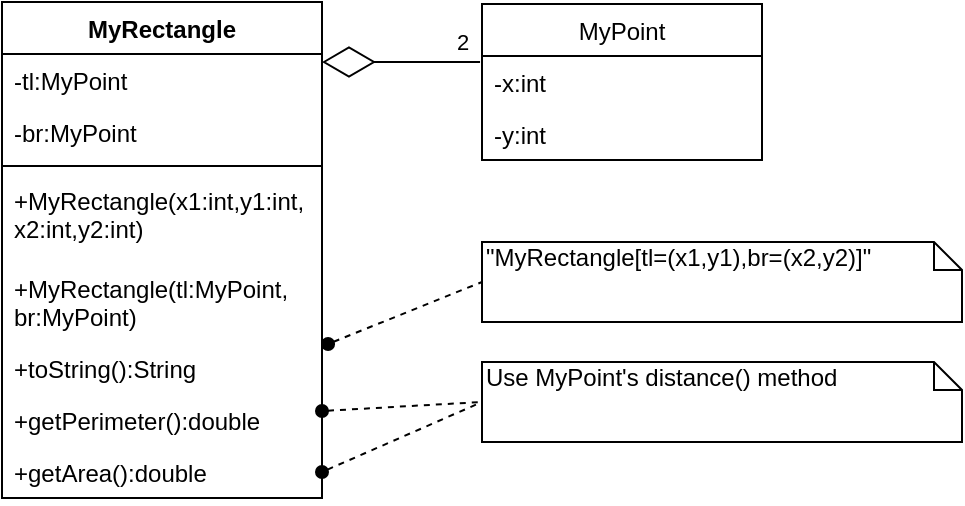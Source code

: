 <mxfile version="13.0.6" type="device"><diagram id="C5RBs43oDa-KdzZeNtuy" name="Page-1"><mxGraphModel dx="957" dy="463" grid="1" gridSize="10" guides="1" tooltips="1" connect="1" arrows="1" fold="1" page="1" pageScale="1" pageWidth="827" pageHeight="1169" math="0" shadow="0"><root><mxCell id="WIyWlLk6GJQsqaUBKTNV-0"/><mxCell id="WIyWlLk6GJQsqaUBKTNV-1" parent="WIyWlLk6GJQsqaUBKTNV-0"/><mxCell id="f5PUdCbfoxHMnuXuqhpS-1" value="MyRectangle" style="swimlane;fontStyle=1;align=center;verticalAlign=top;childLayout=stackLayout;horizontal=1;startSize=26;horizontalStack=0;resizeParent=1;resizeParentMax=0;resizeLast=0;collapsible=1;marginBottom=0;" vertex="1" parent="WIyWlLk6GJQsqaUBKTNV-1"><mxGeometry x="40" y="40" width="160" height="248" as="geometry"/></mxCell><mxCell id="f5PUdCbfoxHMnuXuqhpS-2" value="-tl:MyPoint" style="text;strokeColor=none;fillColor=none;align=left;verticalAlign=top;spacingLeft=4;spacingRight=4;overflow=hidden;rotatable=0;points=[[0,0.5],[1,0.5]];portConstraint=eastwest;" vertex="1" parent="f5PUdCbfoxHMnuXuqhpS-1"><mxGeometry y="26" width="160" height="26" as="geometry"/></mxCell><mxCell id="f5PUdCbfoxHMnuXuqhpS-12" value="-br:MyPoint" style="text;strokeColor=none;fillColor=none;align=left;verticalAlign=top;spacingLeft=4;spacingRight=4;overflow=hidden;rotatable=0;points=[[0,0.5],[1,0.5]];portConstraint=eastwest;" vertex="1" parent="f5PUdCbfoxHMnuXuqhpS-1"><mxGeometry y="52" width="160" height="26" as="geometry"/></mxCell><mxCell id="f5PUdCbfoxHMnuXuqhpS-3" value="" style="line;strokeWidth=1;fillColor=none;align=left;verticalAlign=middle;spacingTop=-1;spacingLeft=3;spacingRight=3;rotatable=0;labelPosition=right;points=[];portConstraint=eastwest;" vertex="1" parent="f5PUdCbfoxHMnuXuqhpS-1"><mxGeometry y="78" width="160" height="8" as="geometry"/></mxCell><mxCell id="f5PUdCbfoxHMnuXuqhpS-4" value="+MyRectangle(x1:int,y1:int,&#xA;x2:int,y2:int)" style="text;strokeColor=none;fillColor=none;align=left;verticalAlign=top;spacingLeft=4;spacingRight=4;overflow=hidden;rotatable=0;points=[[0,0.5],[1,0.5]];portConstraint=eastwest;" vertex="1" parent="f5PUdCbfoxHMnuXuqhpS-1"><mxGeometry y="86" width="160" height="44" as="geometry"/></mxCell><mxCell id="f5PUdCbfoxHMnuXuqhpS-15" value="+MyRectangle(tl:MyPoint,&#xA;br:MyPoint)" style="text;strokeColor=none;fillColor=none;align=left;verticalAlign=top;spacingLeft=4;spacingRight=4;overflow=hidden;rotatable=0;points=[[0,0.5],[1,0.5]];portConstraint=eastwest;" vertex="1" parent="f5PUdCbfoxHMnuXuqhpS-1"><mxGeometry y="130" width="160" height="40" as="geometry"/></mxCell><mxCell id="f5PUdCbfoxHMnuXuqhpS-16" value="+toString():String" style="text;strokeColor=none;fillColor=none;align=left;verticalAlign=top;spacingLeft=4;spacingRight=4;overflow=hidden;rotatable=0;points=[[0,0.5],[1,0.5]];portConstraint=eastwest;" vertex="1" parent="f5PUdCbfoxHMnuXuqhpS-1"><mxGeometry y="170" width="160" height="26" as="geometry"/></mxCell><mxCell id="f5PUdCbfoxHMnuXuqhpS-17" value="+getPerimeter():double" style="text;strokeColor=none;fillColor=none;align=left;verticalAlign=top;spacingLeft=4;spacingRight=4;overflow=hidden;rotatable=0;points=[[0,0.5],[1,0.5]];portConstraint=eastwest;" vertex="1" parent="f5PUdCbfoxHMnuXuqhpS-1"><mxGeometry y="196" width="160" height="26" as="geometry"/></mxCell><mxCell id="f5PUdCbfoxHMnuXuqhpS-18" value="+getArea():double" style="text;strokeColor=none;fillColor=none;align=left;verticalAlign=top;spacingLeft=4;spacingRight=4;overflow=hidden;rotatable=0;points=[[0,0.5],[1,0.5]];portConstraint=eastwest;" vertex="1" parent="f5PUdCbfoxHMnuXuqhpS-1"><mxGeometry y="222" width="160" height="26" as="geometry"/></mxCell><mxCell id="f5PUdCbfoxHMnuXuqhpS-5" value="MyPoint" style="swimlane;fontStyle=0;childLayout=stackLayout;horizontal=1;startSize=26;fillColor=none;horizontalStack=0;resizeParent=1;resizeParentMax=0;resizeLast=0;collapsible=1;marginBottom=0;" vertex="1" parent="WIyWlLk6GJQsqaUBKTNV-1"><mxGeometry x="280" y="41" width="140" height="78" as="geometry"/></mxCell><mxCell id="f5PUdCbfoxHMnuXuqhpS-6" value="-x:int" style="text;strokeColor=none;fillColor=none;align=left;verticalAlign=top;spacingLeft=4;spacingRight=4;overflow=hidden;rotatable=0;points=[[0,0.5],[1,0.5]];portConstraint=eastwest;" vertex="1" parent="f5PUdCbfoxHMnuXuqhpS-5"><mxGeometry y="26" width="140" height="26" as="geometry"/></mxCell><mxCell id="f5PUdCbfoxHMnuXuqhpS-7" value="-y:int" style="text;strokeColor=none;fillColor=none;align=left;verticalAlign=top;spacingLeft=4;spacingRight=4;overflow=hidden;rotatable=0;points=[[0,0.5],[1,0.5]];portConstraint=eastwest;" vertex="1" parent="f5PUdCbfoxHMnuXuqhpS-5"><mxGeometry y="52" width="140" height="26" as="geometry"/></mxCell><mxCell id="f5PUdCbfoxHMnuXuqhpS-9" value="" style="endArrow=diamondThin;endFill=0;endSize=24;html=1;exitX=-0.007;exitY=0.115;exitDx=0;exitDy=0;exitPerimeter=0;" edge="1" parent="WIyWlLk6GJQsqaUBKTNV-1" source="f5PUdCbfoxHMnuXuqhpS-6"><mxGeometry width="160" relative="1" as="geometry"><mxPoint x="270" y="70" as="sourcePoint"/><mxPoint x="200" y="70" as="targetPoint"/></mxGeometry></mxCell><mxCell id="f5PUdCbfoxHMnuXuqhpS-11" value="&lt;div&gt;2&lt;/div&gt;" style="edgeLabel;html=1;align=center;verticalAlign=middle;resizable=0;points=[];" vertex="1" connectable="0" parent="f5PUdCbfoxHMnuXuqhpS-9"><mxGeometry x="-0.493" y="-2" relative="1" as="geometry"><mxPoint x="10.98" y="-7.99" as="offset"/></mxGeometry></mxCell><mxCell id="f5PUdCbfoxHMnuXuqhpS-19" value="&quot;MyRectangle[tl=(x1,y1),br=(x2,y2)]&quot;" style="shape=note;whiteSpace=wrap;html=1;size=14;verticalAlign=top;align=left;spacingTop=-6;" vertex="1" parent="WIyWlLk6GJQsqaUBKTNV-1"><mxGeometry x="280" y="160" width="240" height="40" as="geometry"/></mxCell><mxCell id="f5PUdCbfoxHMnuXuqhpS-20" value="" style="endArrow=none;dashed=1;html=1;startArrow=oval;startFill=1;exitX=1.019;exitY=0.038;exitDx=0;exitDy=0;exitPerimeter=0;" edge="1" parent="WIyWlLk6GJQsqaUBKTNV-1" source="f5PUdCbfoxHMnuXuqhpS-16"><mxGeometry width="50" height="50" relative="1" as="geometry"><mxPoint x="230" y="230" as="sourcePoint"/><mxPoint x="280" y="180" as="targetPoint"/></mxGeometry></mxCell><mxCell id="f5PUdCbfoxHMnuXuqhpS-22" value="Use MyPoint's distance() method" style="shape=note;whiteSpace=wrap;html=1;size=14;verticalAlign=top;align=left;spacingTop=-6;" vertex="1" parent="WIyWlLk6GJQsqaUBKTNV-1"><mxGeometry x="280" y="220" width="240" height="40" as="geometry"/></mxCell><mxCell id="f5PUdCbfoxHMnuXuqhpS-25" value="" style="endArrow=none;dashed=1;html=1;entryX=0;entryY=0.5;entryDx=0;entryDy=0;entryPerimeter=0;startArrow=oval;startFill=1;" edge="1" parent="WIyWlLk6GJQsqaUBKTNV-1" source="f5PUdCbfoxHMnuXuqhpS-17" target="f5PUdCbfoxHMnuXuqhpS-22"><mxGeometry width="50" height="50" relative="1" as="geometry"><mxPoint x="290" y="430" as="sourcePoint"/><mxPoint x="340" y="380" as="targetPoint"/></mxGeometry></mxCell><mxCell id="f5PUdCbfoxHMnuXuqhpS-26" value="" style="endArrow=none;dashed=1;html=1;entryX=0;entryY=0.5;entryDx=0;entryDy=0;entryPerimeter=0;exitX=1;exitY=0.5;exitDx=0;exitDy=0;startArrow=oval;startFill=1;" edge="1" parent="WIyWlLk6GJQsqaUBKTNV-1" source="f5PUdCbfoxHMnuXuqhpS-18" target="f5PUdCbfoxHMnuXuqhpS-22"><mxGeometry width="50" height="50" relative="1" as="geometry"><mxPoint x="210" y="350" as="sourcePoint"/><mxPoint x="260" y="300" as="targetPoint"/></mxGeometry></mxCell></root></mxGraphModel></diagram></mxfile>